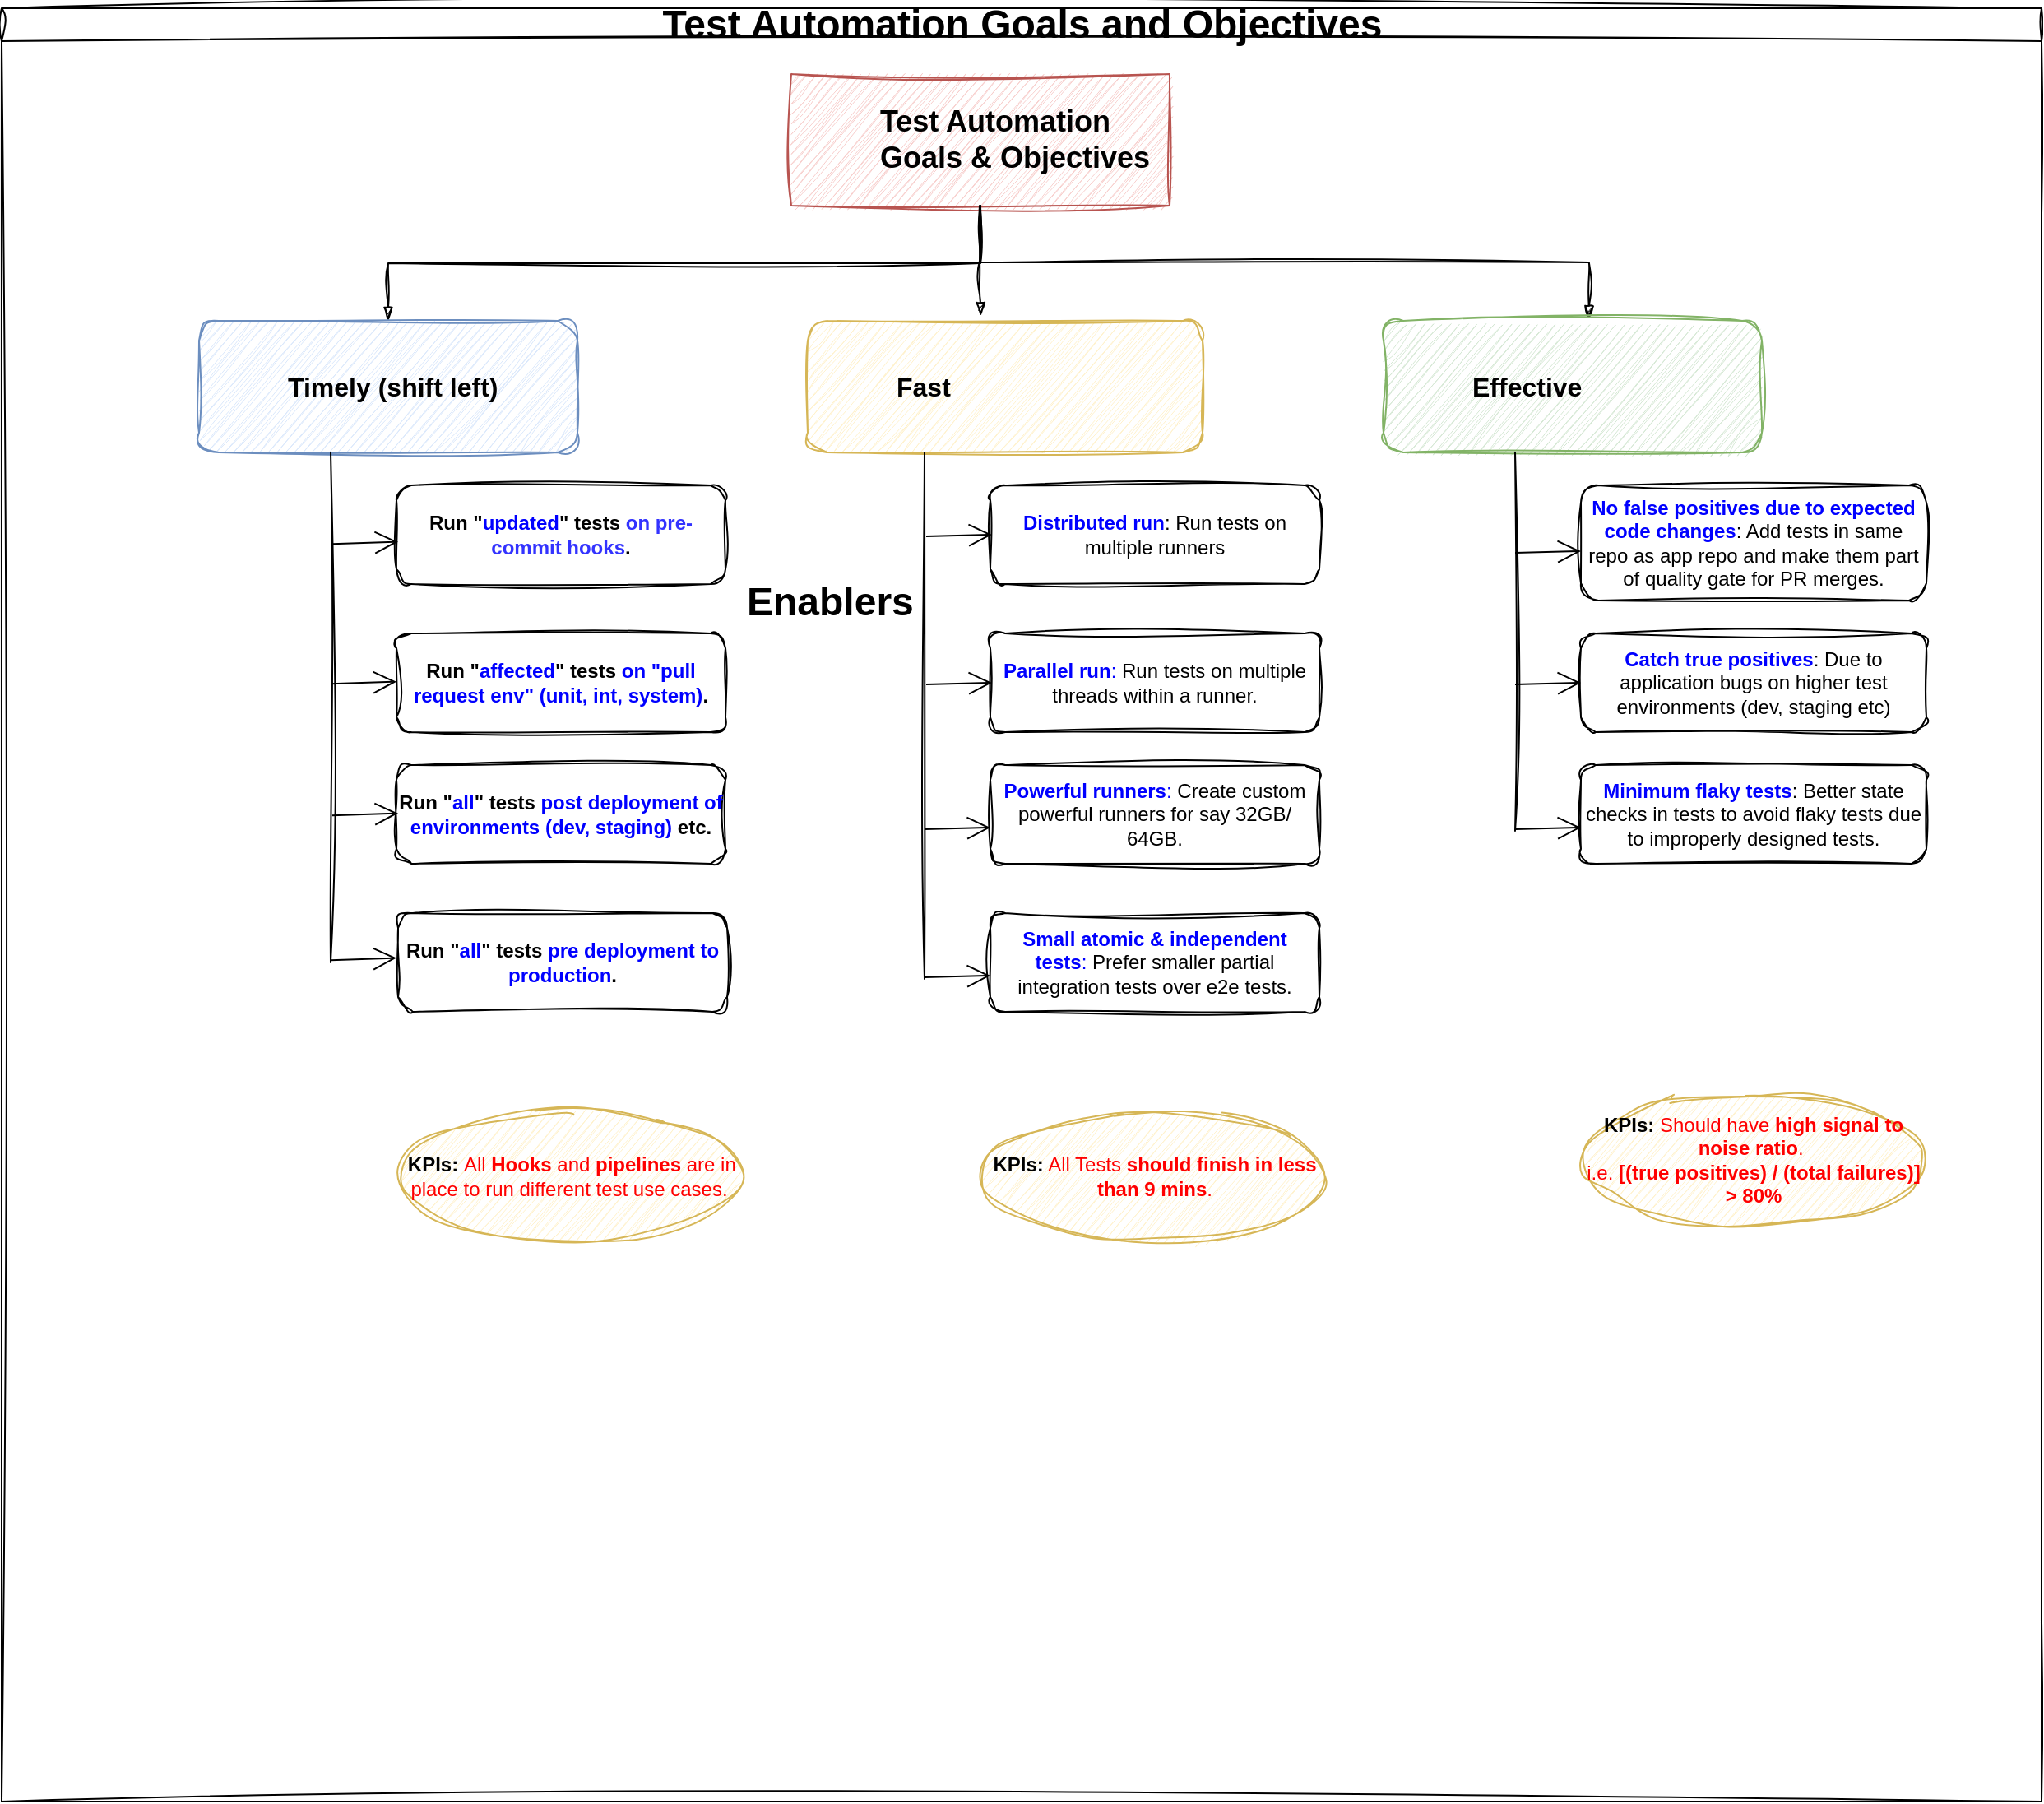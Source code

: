 <mxfile version="26.0.10">
  <diagram id="prtHgNgQTEPvFCAcTncT" name="Page-1">
    <mxGraphModel dx="1242" dy="766" grid="1" gridSize="10" guides="1" tooltips="1" connect="1" arrows="1" fold="1" page="1" pageScale="1" pageWidth="827" pageHeight="1169" math="0" shadow="0">
      <root>
        <mxCell id="0" />
        <mxCell id="1" parent="0" />
        <mxCell id="dNxyNK7c78bLwvsdeMH5-11" value="&lt;font style=&quot;font-size: 24px;&quot;&gt;Test Automation Goals and Objectives&lt;/font&gt;" style="swimlane;https://cdn4.iconfinder.com/data/icons/online-marketing-hand-drawn-vol-2/52/goals__seo__target__mission__office__shooting__business-512.png;html=1;startSize=20;horizontal=1;containerType=tree;glass=0;sketch=1;curveFitting=1;jiggle=2;" parent="1" vertex="1">
          <mxGeometry x="120" y="90" width="1240" height="1090" as="geometry" />
        </mxCell>
        <UserObject label="&lt;font style=&quot;font-size: 18px;&quot;&gt;Test Automation Goals &amp;amp; Objectives&lt;/font&gt;" name="Tessa Miller" position="CFO" location="Office 1" email="me@example.com" placeholders="1" link="https://www.draw.io" id="dNxyNK7c78bLwvsdeMH5-12">
          <mxCell style="label;image=https://cdn4.iconfinder.com/data/icons/online-marketing-hand-drawn-vol-2/52/goals__seo__target__mission__office__shooting__business-1024.png;whiteSpace=wrap;html=1;rounded=0;glass=0;treeMoving=1;treeFolding=1;sketch=1;curveFitting=1;jiggle=2;fillColor=#f8cecc;strokeColor=#b85450;" parent="dNxyNK7c78bLwvsdeMH5-11" vertex="1">
            <mxGeometry x="480" y="40" width="230" height="80" as="geometry" />
          </mxCell>
        </UserObject>
        <mxCell id="dNxyNK7c78bLwvsdeMH5-13" value="" style="endArrow=blockThin;endFill=1;fontSize=11;edgeStyle=elbowEdgeStyle;elbow=vertical;rounded=0;sketch=1;curveFitting=1;jiggle=2;" parent="dNxyNK7c78bLwvsdeMH5-11" source="dNxyNK7c78bLwvsdeMH5-12" target="dNxyNK7c78bLwvsdeMH5-14" edge="1">
          <mxGeometry relative="1" as="geometry" />
        </mxCell>
        <UserObject label="&lt;span style=&quot;font-size: 16px;&quot;&gt;Timely (shift left)&lt;/span&gt;" name="Edward Morrison" position="Brand Manager" location="Office 2" email="me@example.com" placeholders="1" link="https://www.draw.io" id="dNxyNK7c78bLwvsdeMH5-14">
          <mxCell style="label;image=https://cdn3.iconfinder.com/data/icons/watchify-v1-0-80px/80/arrow-left-80px-1024.png;whiteSpace=wrap;html=1;rounded=1;glass=0;treeFolding=1;treeMoving=1;sketch=1;curveFitting=1;jiggle=2;fillColor=#dae8fc;strokeColor=#6c8ebf;shadow=0;align=left;movable=1;resizable=1;rotatable=1;deletable=1;editable=1;locked=0;connectable=1;" parent="dNxyNK7c78bLwvsdeMH5-11" vertex="1">
            <mxGeometry x="120" y="190" width="230" height="80" as="geometry" />
          </mxCell>
        </UserObject>
        <mxCell id="dNxyNK7c78bLwvsdeMH5-15" value="" style="endArrow=blockThin;endFill=1;fontSize=11;edgeStyle=elbowEdgeStyle;elbow=vertical;rounded=0;sketch=1;curveFitting=1;jiggle=2;entryX=0.438;entryY=-0.037;entryDx=0;entryDy=0;entryPerimeter=0;" parent="dNxyNK7c78bLwvsdeMH5-11" edge="1" target="dNxyNK7c78bLwvsdeMH5-16">
          <mxGeometry relative="1" as="geometry">
            <mxPoint x="594.5" y="120" as="sourcePoint" />
            <mxPoint x="594.5" y="180" as="targetPoint" />
          </mxGeometry>
        </mxCell>
        <UserObject label="&lt;font style=&quot;font-size: 16px;&quot;&gt;Fast&lt;/font&gt;" name="Evan Valet" position="HR Director" location="Office 4" email="me@example.com" placeholders="1" link="https://www.draw.io" id="dNxyNK7c78bLwvsdeMH5-16">
          <mxCell style="label;image=https://cdn4.iconfinder.com/data/icons/doodle-5/155/rocket-1024.png;html=1;rounded=1;glass=0;treeFolding=1;treeMoving=1;sketch=1;curveFitting=1;jiggle=2;fillColor=#fff2cc;strokeColor=#d6b656;" parent="dNxyNK7c78bLwvsdeMH5-11" vertex="1">
            <mxGeometry x="490" y="190" width="240" height="80" as="geometry" />
          </mxCell>
        </UserObject>
        <mxCell id="dNxyNK7c78bLwvsdeMH5-17" value="" style="endArrow=blockThin;endFill=1;fontSize=11;edgeStyle=elbowEdgeStyle;elbow=vertical;rounded=0;sketch=1;curveFitting=1;jiggle=2;entryX=0.543;entryY=-0.012;entryDx=0;entryDy=0;entryPerimeter=0;" parent="dNxyNK7c78bLwvsdeMH5-11" source="dNxyNK7c78bLwvsdeMH5-12" edge="1" target="dNxyNK7c78bLwvsdeMH5-18">
          <mxGeometry relative="1" as="geometry">
            <mxPoint x="920" y="190" as="targetPoint" />
          </mxGeometry>
        </mxCell>
        <UserObject label="&lt;font style=&quot;font-size: 16px;&quot;&gt;Effective&lt;/font&gt;" name="Alison Donovan" position="System Admin" location="Office 3" email="me@example.com" placeholders="1" link="https://www.draw.io" id="dNxyNK7c78bLwvsdeMH5-18">
          <mxCell style="label;image=https://cdn4.iconfinder.com/data/icons/software-and-web-technology/100/reliability-1024.png;whiteSpace=wrap;html=1;rounded=1;glass=0;sketch=1;curveFitting=1;jiggle=2;fillColor=#d5e8d4;strokeColor=#82b366;" parent="dNxyNK7c78bLwvsdeMH5-11" vertex="1">
            <mxGeometry x="840" y="190" width="230" height="80" as="geometry" />
          </mxCell>
        </UserObject>
        <mxCell id="lE6xOp5lvpQgKnNLigZw-4" value="&lt;b&gt;&lt;font style=&quot;color: rgb(0, 0, 255);&quot;&gt;Distributed run&lt;/font&gt;&lt;/b&gt;: Run tests on multiple runners" style="rounded=1;whiteSpace=wrap;html=1;sketch=1;curveFitting=1;jiggle=2;" parent="dNxyNK7c78bLwvsdeMH5-11" vertex="1">
          <mxGeometry x="601" y="290" width="200" height="60" as="geometry" />
        </mxCell>
        <mxCell id="lE6xOp5lvpQgKnNLigZw-6" value="&lt;h1 style=&quot;margin-top: 0px;&quot;&gt;Enablers&lt;/h1&gt;" style="text;html=1;whiteSpace=wrap;overflow=hidden;rounded=0;sketch=1;curveFitting=1;jiggle=2;" parent="dNxyNK7c78bLwvsdeMH5-11" vertex="1">
          <mxGeometry x="451" y="340" width="180" height="40" as="geometry" />
        </mxCell>
        <mxCell id="lE6xOp5lvpQgKnNLigZw-7" value="&lt;font style=&quot;color: rgb(0, 0, 255);&quot;&gt;&lt;b&gt;Parallel run&lt;/b&gt;:&lt;/font&gt; Run tests on multiple threads within a runner." style="rounded=1;whiteSpace=wrap;html=1;sketch=1;curveFitting=1;jiggle=2;" parent="dNxyNK7c78bLwvsdeMH5-11" vertex="1">
          <mxGeometry x="601" y="380" width="200" height="60" as="geometry" />
        </mxCell>
        <mxCell id="lE6xOp5lvpQgKnNLigZw-8" value="&lt;font style=&quot;color: rgb(0, 0, 255);&quot;&gt;&lt;b&gt;Powerful runners&lt;/b&gt;:&lt;/font&gt; Create custom powerful runners for say 32GB/ 64GB." style="rounded=1;whiteSpace=wrap;html=1;sketch=1;curveFitting=1;jiggle=2;" parent="dNxyNK7c78bLwvsdeMH5-11" vertex="1">
          <mxGeometry x="601" y="460" width="200" height="60" as="geometry" />
        </mxCell>
        <mxCell id="dcq4-NIjGIj9vY-xPq-j-1" value="&lt;b&gt;KPIs:&lt;/b&gt; &lt;font style=&quot;color: rgb(255, 0, 0);&quot;&gt;All Tests &lt;b&gt;should finish in less than 9 mins&lt;/b&gt;.&lt;/font&gt;" style="ellipse;whiteSpace=wrap;html=1;fillColor=#fff2cc;strokeColor=#d6b656;sketch=1;curveFitting=1;jiggle=2;" vertex="1" parent="dNxyNK7c78bLwvsdeMH5-11">
          <mxGeometry x="596" y="670" width="210" height="80" as="geometry" />
        </mxCell>
        <mxCell id="dcq4-NIjGIj9vY-xPq-j-22" value="" style="endArrow=open;endFill=1;endSize=12;html=1;rounded=0;" edge="1" parent="dNxyNK7c78bLwvsdeMH5-11">
          <mxGeometry width="160" relative="1" as="geometry">
            <mxPoint x="562" y="411" as="sourcePoint" />
            <mxPoint x="602" y="410" as="targetPoint" />
          </mxGeometry>
        </mxCell>
        <mxCell id="dcq4-NIjGIj9vY-xPq-j-23" value="" style="endArrow=open;endFill=1;endSize=12;html=1;rounded=0;" edge="1" parent="dNxyNK7c78bLwvsdeMH5-11">
          <mxGeometry width="160" relative="1" as="geometry">
            <mxPoint x="562" y="321" as="sourcePoint" />
            <mxPoint x="602" y="320" as="targetPoint" />
          </mxGeometry>
        </mxCell>
        <mxCell id="dcq4-NIjGIj9vY-xPq-j-2" value="&lt;b&gt;Run &quot;&lt;font style=&quot;color: rgb(0, 0, 255);&quot;&gt;updated&lt;/font&gt;&quot; tests &lt;font style=&quot;color: rgb(51, 51, 255);&quot;&gt;on pre-commit hooks&lt;/font&gt;.&lt;/b&gt;" style="rounded=1;whiteSpace=wrap;html=1;sketch=1;curveFitting=1;jiggle=2;" vertex="1" parent="dNxyNK7c78bLwvsdeMH5-11">
          <mxGeometry x="240" y="290" width="200" height="60" as="geometry" />
        </mxCell>
        <mxCell id="dcq4-NIjGIj9vY-xPq-j-4" value="&lt;b&gt;Run &quot;&lt;font style=&quot;color: rgb(0, 0, 255);&quot;&gt;affected&lt;/font&gt;&quot; tests &lt;font style=&quot;color: rgb(0, 0, 255);&quot;&gt;on &quot;pull request env&quot; (unit, int, system)&lt;/font&gt;.&lt;/b&gt;" style="rounded=1;whiteSpace=wrap;html=1;sketch=1;curveFitting=1;jiggle=2;" vertex="1" parent="dNxyNK7c78bLwvsdeMH5-11">
          <mxGeometry x="240" y="380" width="200" height="60" as="geometry" />
        </mxCell>
        <mxCell id="dcq4-NIjGIj9vY-xPq-j-5" value="&lt;b&gt;Run &quot;&lt;font style=&quot;color: rgb(0, 0, 255);&quot;&gt;all&lt;/font&gt;&quot; tests &lt;font style=&quot;color: rgb(0, 0, 255);&quot;&gt;post deployment of environments (dev, staging)&lt;/font&gt; etc.&lt;/b&gt;" style="rounded=1;whiteSpace=wrap;html=1;sketch=1;curveFitting=1;jiggle=2;" vertex="1" parent="dNxyNK7c78bLwvsdeMH5-11">
          <mxGeometry x="240" y="460" width="200" height="60" as="geometry" />
        </mxCell>
        <mxCell id="dcq4-NIjGIj9vY-xPq-j-6" value="&lt;div&gt;&lt;b style=&quot;background-color: transparent; color: light-dark(rgb(0, 0, 0), rgb(255, 255, 255));&quot;&gt;&amp;nbsp;KPIs:&lt;/b&gt;&lt;span style=&quot;background-color: transparent; color: light-dark(rgb(0, 0, 0), rgb(255, 255, 255));&quot;&gt;&amp;nbsp;&lt;/span&gt;&lt;span style=&quot;background-color: transparent;&quot;&gt;&lt;font style=&quot;color: light-dark(rgb(255, 0, 0), rgb(255, 255, 255));&quot;&gt;All &lt;b style=&quot;&quot;&gt;Hooks&lt;/b&gt; and &lt;b style=&quot;&quot;&gt;pipelines&lt;/b&gt; are in place to run different test use cases.&lt;/font&gt;&lt;/span&gt;&lt;/div&gt;" style="ellipse;whiteSpace=wrap;html=1;fillColor=#fff2cc;strokeColor=#d6b656;sketch=1;curveFitting=1;jiggle=2;" vertex="1" parent="dNxyNK7c78bLwvsdeMH5-11">
          <mxGeometry x="240" y="670" width="210" height="80" as="geometry" />
        </mxCell>
        <mxCell id="dcq4-NIjGIj9vY-xPq-j-7" value="&lt;b&gt;Run &quot;&lt;font style=&quot;color: rgb(0, 0, 255);&quot;&gt;all&lt;/font&gt;&quot; tests &lt;font style=&quot;color: rgb(0, 0, 255);&quot;&gt;pre&lt;/font&gt; &lt;font style=&quot;color: rgb(0, 0, 255);&quot;&gt;deployment to production&lt;/font&gt;.&lt;/b&gt;" style="rounded=1;whiteSpace=wrap;html=1;sketch=1;curveFitting=1;jiggle=2;" vertex="1" parent="dNxyNK7c78bLwvsdeMH5-11">
          <mxGeometry x="241" y="550" width="200" height="60" as="geometry" />
        </mxCell>
        <mxCell id="dcq4-NIjGIj9vY-xPq-j-38" value="" style="endArrow=open;endFill=1;endSize=12;html=1;rounded=0;" edge="1" parent="dNxyNK7c78bLwvsdeMH5-11">
          <mxGeometry width="160" relative="1" as="geometry">
            <mxPoint x="201" y="490.673" as="sourcePoint" />
            <mxPoint x="241" y="489.326" as="targetPoint" />
          </mxGeometry>
        </mxCell>
        <mxCell id="dcq4-NIjGIj9vY-xPq-j-39" value="" style="endArrow=open;endFill=1;endSize=12;html=1;rounded=0;" edge="1" parent="dNxyNK7c78bLwvsdeMH5-11">
          <mxGeometry width="160" relative="1" as="geometry">
            <mxPoint x="200" y="410.677" as="sourcePoint" />
            <mxPoint x="240" y="409.33" as="targetPoint" />
          </mxGeometry>
        </mxCell>
        <mxCell id="dcq4-NIjGIj9vY-xPq-j-40" value="" style="endArrow=open;endFill=1;endSize=12;html=1;rounded=0;" edge="1" parent="dNxyNK7c78bLwvsdeMH5-11">
          <mxGeometry width="160" relative="1" as="geometry">
            <mxPoint x="201" y="325.677" as="sourcePoint" />
            <mxPoint x="241" y="324.33" as="targetPoint" />
          </mxGeometry>
        </mxCell>
        <mxCell id="dcq4-NIjGIj9vY-xPq-j-36" value="" style="endArrow=none;html=1;rounded=0;sketch=1;curveFitting=1;jiggle=2;" edge="1" parent="dNxyNK7c78bLwvsdeMH5-11">
          <mxGeometry width="50" height="50" relative="1" as="geometry">
            <mxPoint x="200" y="580" as="sourcePoint" />
            <mxPoint x="200" y="270" as="targetPoint" />
          </mxGeometry>
        </mxCell>
        <mxCell id="dcq4-NIjGIj9vY-xPq-j-37" value="" style="endArrow=open;endFill=1;endSize=12;html=1;rounded=0;" edge="1" parent="dNxyNK7c78bLwvsdeMH5-11">
          <mxGeometry width="160" relative="1" as="geometry">
            <mxPoint x="200" y="578.652" as="sourcePoint" />
            <mxPoint x="240" y="577.304" as="targetPoint" />
          </mxGeometry>
        </mxCell>
        <mxCell id="dcq4-NIjGIj9vY-xPq-j-8" value="&lt;b&gt;&lt;font style=&quot;color: rgb(0, 0, 255);&quot;&gt;No false positives due to expected code changes&lt;/font&gt;&lt;/b&gt;: Add tests in same repo as app repo and make them part of quality gate for PR merges." style="rounded=1;whiteSpace=wrap;html=1;sketch=1;curveFitting=1;jiggle=2;" vertex="1" parent="dNxyNK7c78bLwvsdeMH5-11">
          <mxGeometry x="960" y="290" width="210" height="70" as="geometry" />
        </mxCell>
        <mxCell id="dcq4-NIjGIj9vY-xPq-j-9" value="&lt;b&gt;&lt;font style=&quot;color: rgb(0, 0, 255);&quot;&gt;Catch true positives&lt;/font&gt;&lt;/b&gt;: Due to application bugs on higher test environments (dev, staging etc)" style="rounded=1;whiteSpace=wrap;html=1;sketch=1;curveFitting=1;jiggle=2;" vertex="1" parent="dNxyNK7c78bLwvsdeMH5-11">
          <mxGeometry x="960" y="380" width="210" height="60" as="geometry" />
        </mxCell>
        <mxCell id="dcq4-NIjGIj9vY-xPq-j-10" value="&lt;b&gt;&lt;font style=&quot;color: rgb(0, 0, 255);&quot;&gt;Minimum flaky tests&lt;/font&gt;&lt;/b&gt;: Better state checks in tests to avoid flaky tests due to improperly designed tests." style="rounded=1;whiteSpace=wrap;html=1;sketch=1;curveFitting=1;jiggle=2;" vertex="1" parent="dNxyNK7c78bLwvsdeMH5-11">
          <mxGeometry x="960" y="460" width="210" height="60" as="geometry" />
        </mxCell>
        <mxCell id="dcq4-NIjGIj9vY-xPq-j-13" value="&lt;b&gt;KPIs:&lt;/b&gt;&amp;nbsp;&lt;font color=&quot;#ff0000&quot;&gt;Should have&lt;b&gt; high signal to noise ratio&lt;/b&gt;.&amp;nbsp;&lt;/font&gt;&lt;div&gt;&lt;font color=&quot;#ff0000&quot;&gt;i.e. &lt;b&gt;[(true positives) / (total failures)] &amp;gt; 80%&lt;/b&gt;&lt;/font&gt;&lt;/div&gt;" style="ellipse;whiteSpace=wrap;html=1;fillColor=#fff2cc;strokeColor=#d6b656;sketch=1;curveFitting=1;jiggle=2;" vertex="1" parent="dNxyNK7c78bLwvsdeMH5-11">
          <mxGeometry x="960" y="660" width="210" height="80" as="geometry" />
        </mxCell>
        <mxCell id="dcq4-NIjGIj9vY-xPq-j-28" value="" style="group" vertex="1" connectable="0" parent="dNxyNK7c78bLwvsdeMH5-11">
          <mxGeometry x="920" y="270" width="40" height="230" as="geometry" />
        </mxCell>
        <mxCell id="dcq4-NIjGIj9vY-xPq-j-29" value="" style="endArrow=none;html=1;rounded=0;sketch=1;curveFitting=1;jiggle=2;" edge="1" parent="dcq4-NIjGIj9vY-xPq-j-28">
          <mxGeometry width="50" height="50" relative="1" as="geometry">
            <mxPoint y="230" as="sourcePoint" />
            <mxPoint as="targetPoint" />
          </mxGeometry>
        </mxCell>
        <mxCell id="dcq4-NIjGIj9vY-xPq-j-30" value="" style="endArrow=open;endFill=1;endSize=12;html=1;rounded=0;" edge="1" parent="dcq4-NIjGIj9vY-xPq-j-28">
          <mxGeometry width="160" relative="1" as="geometry">
            <mxPoint y="229" as="sourcePoint" />
            <mxPoint x="40" y="228" as="targetPoint" />
          </mxGeometry>
        </mxCell>
        <mxCell id="dcq4-NIjGIj9vY-xPq-j-33" value="" style="endArrow=open;endFill=1;endSize=12;html=1;rounded=0;" edge="1" parent="dcq4-NIjGIj9vY-xPq-j-28">
          <mxGeometry width="160" relative="1" as="geometry">
            <mxPoint y="141" as="sourcePoint" />
            <mxPoint x="40" y="140" as="targetPoint" />
          </mxGeometry>
        </mxCell>
        <mxCell id="dcq4-NIjGIj9vY-xPq-j-34" value="" style="endArrow=open;endFill=1;endSize=12;html=1;rounded=0;" edge="1" parent="dcq4-NIjGIj9vY-xPq-j-28">
          <mxGeometry width="160" relative="1" as="geometry">
            <mxPoint y="61" as="sourcePoint" />
            <mxPoint x="40" y="60" as="targetPoint" />
          </mxGeometry>
        </mxCell>
        <mxCell id="dcq4-NIjGIj9vY-xPq-j-41" value="&lt;font style=&quot;color: rgb(0, 0, 255);&quot;&gt;&lt;b&gt;Small atomic &amp;amp; independent tests&lt;/b&gt;:&lt;/font&gt;&amp;nbsp;Prefer smaller partial integration tests over e2e tests." style="rounded=1;whiteSpace=wrap;html=1;sketch=1;curveFitting=1;jiggle=2;" vertex="1" parent="dNxyNK7c78bLwvsdeMH5-11">
          <mxGeometry x="601" y="550" width="200" height="60" as="geometry" />
        </mxCell>
        <mxCell id="dcq4-NIjGIj9vY-xPq-j-42" value="" style="endArrow=open;endFill=1;endSize=12;html=1;rounded=0;" edge="1" parent="dNxyNK7c78bLwvsdeMH5-11">
          <mxGeometry width="160" relative="1" as="geometry">
            <mxPoint x="561" y="589" as="sourcePoint" />
            <mxPoint x="601" y="588" as="targetPoint" />
          </mxGeometry>
        </mxCell>
        <mxCell id="lE6xOp5lvpQgKnNLigZw-5" value="" style="endArrow=none;html=1;rounded=0;sketch=1;curveFitting=1;jiggle=2;" parent="dNxyNK7c78bLwvsdeMH5-11" edge="1">
          <mxGeometry width="50" height="50" relative="1" as="geometry">
            <mxPoint x="561" y="590" as="sourcePoint" />
            <mxPoint x="561" y="270" as="targetPoint" />
          </mxGeometry>
        </mxCell>
        <mxCell id="dcq4-NIjGIj9vY-xPq-j-21" value="" style="endArrow=open;endFill=1;endSize=12;html=1;rounded=0;" edge="1" parent="dNxyNK7c78bLwvsdeMH5-11">
          <mxGeometry width="160" relative="1" as="geometry">
            <mxPoint x="561" y="499" as="sourcePoint" />
            <mxPoint x="601" y="498" as="targetPoint" />
          </mxGeometry>
        </mxCell>
      </root>
    </mxGraphModel>
  </diagram>
</mxfile>
